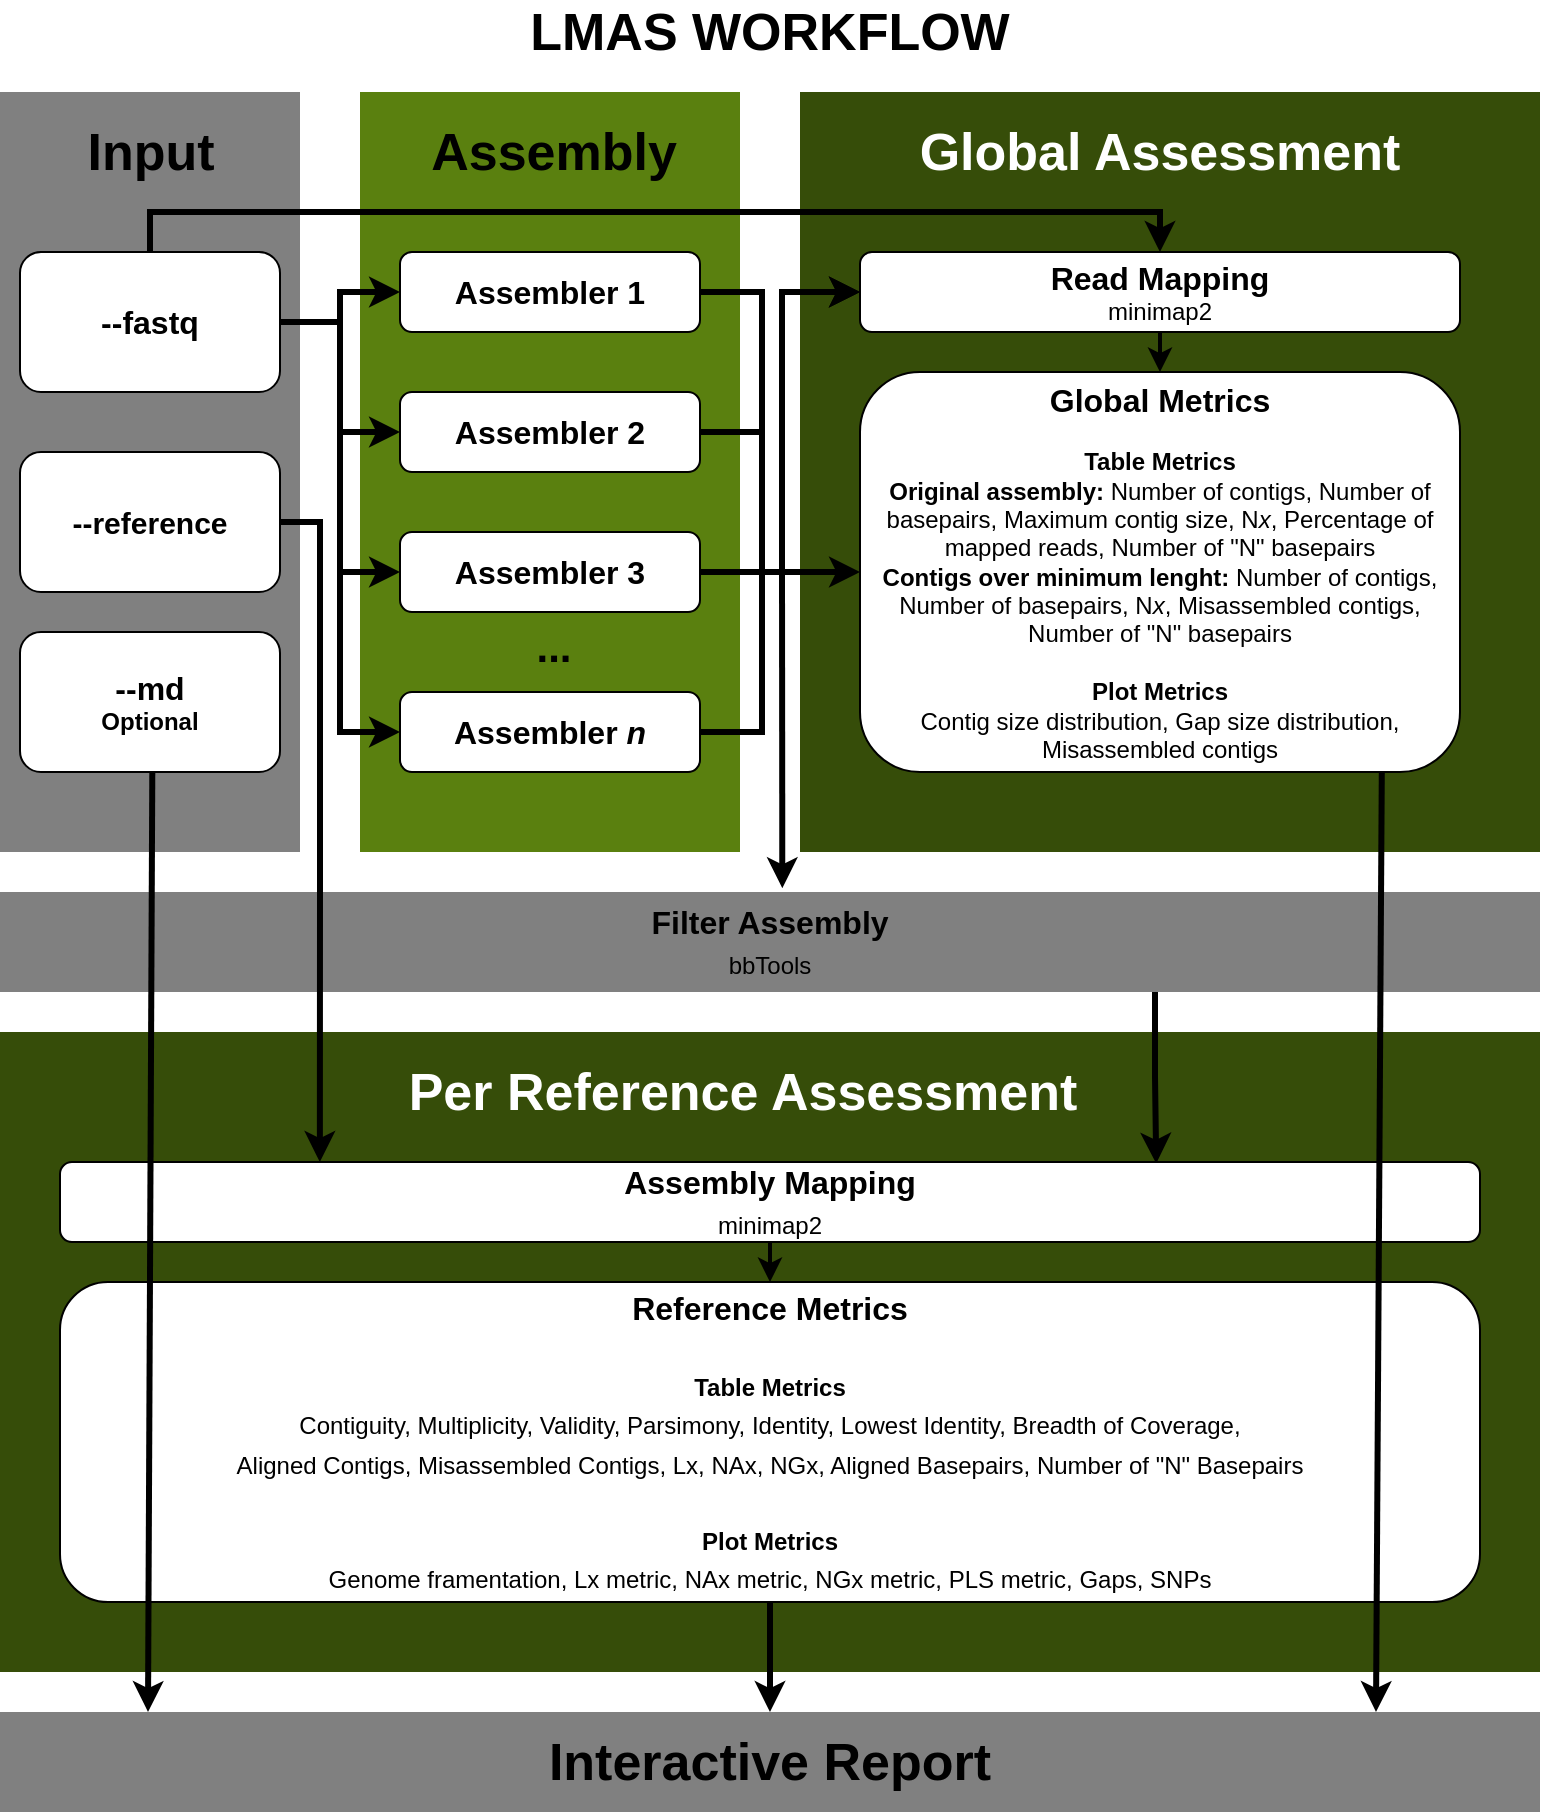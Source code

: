 <mxfile version="14.5.3" type="github">
  <diagram id="cn4aKhFlLtVEDiT3Zxqw" name="Page-1">
    <mxGraphModel dx="946" dy="646" grid="1" gridSize="10" guides="1" tooltips="1" connect="1" arrows="1" fold="1" page="1" pageScale="1" pageWidth="827" pageHeight="1169" math="0" shadow="0">
      <root>
        <mxCell id="0" />
        <mxCell id="1" parent="0" />
        <mxCell id="v2xlkt1o2UhCh4SSOTkN-1" value="" style="rounded=0;whiteSpace=wrap;html=1;fontSize=16;fontColor=#FFFFFF;fillColor=#364D09;strokeColor=none;" parent="1" vertex="1">
          <mxGeometry x="29" y="530" width="770" height="320" as="geometry" />
        </mxCell>
        <mxCell id="v2xlkt1o2UhCh4SSOTkN-2" value="LMAS WORKFLOW" style="text;html=1;strokeColor=none;fillColor=none;align=center;verticalAlign=middle;whiteSpace=wrap;rounded=0;fontSize=26;fontStyle=1" parent="1" vertex="1">
          <mxGeometry x="274" y="20" width="280" height="20" as="geometry" />
        </mxCell>
        <mxCell id="v2xlkt1o2UhCh4SSOTkN-3" value="" style="rounded=0;whiteSpace=wrap;html=1;fillColor=#808080;strokeColor=none;" parent="1" vertex="1">
          <mxGeometry x="29" y="60" width="150" height="380" as="geometry" />
        </mxCell>
        <mxCell id="v2xlkt1o2UhCh4SSOTkN-4" value="&lt;b&gt;&lt;font style=&quot;font-size: 26px&quot;&gt;Input&lt;/font&gt;&lt;/b&gt;" style="text;html=1;strokeColor=none;fillColor=none;align=center;verticalAlign=middle;whiteSpace=wrap;rounded=0;" parent="1" vertex="1">
          <mxGeometry x="58.5" y="80" width="91" height="20" as="geometry" />
        </mxCell>
        <mxCell id="v2xlkt1o2UhCh4SSOTkN-5" value="&lt;b style=&quot;font-size: 16px&quot;&gt;--fastq&lt;/b&gt;" style="rounded=1;whiteSpace=wrap;html=1;verticalAlign=middle;" parent="1" vertex="1">
          <mxGeometry x="39" y="140" width="130" height="70" as="geometry" />
        </mxCell>
        <mxCell id="v2xlkt1o2UhCh4SSOTkN-6" value="&lt;b style=&quot;font-size: 15px&quot;&gt;--reference&lt;/b&gt;&lt;b&gt;&lt;br&gt;&lt;/b&gt;" style="rounded=1;whiteSpace=wrap;html=1;" parent="1" vertex="1">
          <mxGeometry x="39" y="240" width="130" height="70" as="geometry" />
        </mxCell>
        <mxCell id="v2xlkt1o2UhCh4SSOTkN-7" value="&lt;b style=&quot;font-size: 16px&quot;&gt;--md&lt;/b&gt;&lt;i&gt;&lt;br&gt;&lt;/i&gt;&lt;b&gt;Optional&lt;br&gt;&lt;/b&gt;" style="rounded=1;whiteSpace=wrap;html=1;" parent="1" vertex="1">
          <mxGeometry x="39" y="330" width="130" height="70" as="geometry" />
        </mxCell>
        <mxCell id="v2xlkt1o2UhCh4SSOTkN-8" value="" style="rounded=0;whiteSpace=wrap;html=1;strokeColor=none;fillColor=#5A800F;" parent="1" vertex="1">
          <mxGeometry x="209" y="60" width="190" height="380" as="geometry" />
        </mxCell>
        <mxCell id="v2xlkt1o2UhCh4SSOTkN-9" value="&lt;b&gt;&lt;font style=&quot;font-size: 26px&quot;&gt;Assembly&lt;/font&gt;&lt;/b&gt;" style="text;html=1;strokeColor=none;fillColor=none;align=center;verticalAlign=middle;whiteSpace=wrap;rounded=0;" parent="1" vertex="1">
          <mxGeometry x="231" y="80" width="150" height="20" as="geometry" />
        </mxCell>
        <mxCell id="v2xlkt1o2UhCh4SSOTkN-10" value="&lt;font style=&quot;font-size: 16px&quot;&gt;&lt;b&gt;Assembler 1&lt;/b&gt;&lt;/font&gt;" style="rounded=1;whiteSpace=wrap;html=1;" parent="1" vertex="1">
          <mxGeometry x="229" y="140" width="150" height="40" as="geometry" />
        </mxCell>
        <mxCell id="WLxBFZOyIkuYbKjYsaWu-4" style="edgeStyle=orthogonalEdgeStyle;rounded=0;orthogonalLoop=1;jettySize=auto;html=1;exitX=1;exitY=0.5;exitDx=0;exitDy=0;endArrow=none;endFill=0;strokeColor=#000000;strokeWidth=3;fontColor=#FFFFFF;" edge="1" parent="1" source="v2xlkt1o2UhCh4SSOTkN-11">
          <mxGeometry relative="1" as="geometry">
            <mxPoint x="410" y="230" as="targetPoint" />
          </mxGeometry>
        </mxCell>
        <mxCell id="v2xlkt1o2UhCh4SSOTkN-11" value="&lt;font style=&quot;font-size: 16px&quot;&gt;&lt;b&gt;Assembler 2&lt;/b&gt;&lt;/font&gt;" style="rounded=1;whiteSpace=wrap;html=1;" parent="1" vertex="1">
          <mxGeometry x="229" y="210" width="150" height="40" as="geometry" />
        </mxCell>
        <mxCell id="v2xlkt1o2UhCh4SSOTkN-13" value="&lt;font style=&quot;font-size: 16px&quot;&gt;&lt;b&gt;Assembler &lt;i&gt;n&lt;/i&gt;&lt;/b&gt;&lt;/font&gt;" style="rounded=1;whiteSpace=wrap;html=1;" parent="1" vertex="1">
          <mxGeometry x="229" y="360" width="150" height="40" as="geometry" />
        </mxCell>
        <mxCell id="v2xlkt1o2UhCh4SSOTkN-14" value="..." style="text;html=1;strokeColor=none;fillColor=none;align=center;verticalAlign=middle;whiteSpace=wrap;rounded=0;fontSize=21;fontStyle=1" parent="1" vertex="1">
          <mxGeometry x="286" y="327" width="40" height="20" as="geometry" />
        </mxCell>
        <mxCell id="v2xlkt1o2UhCh4SSOTkN-15" value="" style="rounded=0;whiteSpace=wrap;html=1;fontSize=16;glass=0;strokeColor=none;fillColor=#364D09;" parent="1" vertex="1">
          <mxGeometry x="429" y="60" width="370" height="380" as="geometry" />
        </mxCell>
        <mxCell id="v2xlkt1o2UhCh4SSOTkN-16" value="&lt;b&gt;&lt;font style=&quot;font-size: 26px&quot;&gt;Global Assessment&lt;/font&gt;&lt;/b&gt;" style="text;html=1;strokeColor=none;fillColor=none;align=center;verticalAlign=middle;whiteSpace=wrap;rounded=0;fontColor=#FFFFFF;" parent="1" vertex="1">
          <mxGeometry x="469" y="80" width="280" height="20" as="geometry" />
        </mxCell>
        <mxCell id="v2xlkt1o2UhCh4SSOTkN-17" style="edgeStyle=orthogonalEdgeStyle;rounded=0;orthogonalLoop=1;jettySize=auto;html=1;exitX=0.5;exitY=1;exitDx=0;exitDy=0;entryX=0.5;entryY=0;entryDx=0;entryDy=0;fontSize=16;strokeWidth=2;" parent="1" source="v2xlkt1o2UhCh4SSOTkN-18" target="v2xlkt1o2UhCh4SSOTkN-22" edge="1">
          <mxGeometry relative="1" as="geometry" />
        </mxCell>
        <mxCell id="v2xlkt1o2UhCh4SSOTkN-18" value="&lt;font style=&quot;font-size: 16px&quot;&gt;&lt;b&gt;Read Mapping&lt;br&gt;&lt;/b&gt;&lt;/font&gt;&lt;font style=&quot;font-size: 12px&quot;&gt;minimap2&lt;br&gt;&lt;/font&gt;" style="rounded=1;whiteSpace=wrap;html=1;" parent="1" vertex="1">
          <mxGeometry x="459" y="140" width="300" height="40" as="geometry" />
        </mxCell>
        <mxCell id="v2xlkt1o2UhCh4SSOTkN-22" value="&lt;span style=&quot;font-weight: bold ; font-size: 16px&quot;&gt;Global Metrics&lt;br&gt;&lt;/span&gt;&lt;br&gt;&lt;b&gt;Table Metrics&lt;br&gt;&lt;/b&gt;&lt;font style=&quot;font-size: 12px&quot;&gt;&lt;b&gt;Original assembly:&lt;/b&gt; Number of contigs, Number of basepairs, Maximum contig size, N&lt;i&gt;x&lt;/i&gt;, Percentage of mapped reads, Number of &quot;N&quot; basepairs&lt;/font&gt;&lt;br&gt;&lt;font style=&quot;font-size: 12px&quot;&gt;&lt;span style=&quot;font-weight: bold&quot;&gt;Contigs over minimum lenght:&amp;nbsp;&lt;/span&gt;Number of contigs, Number of basepairs, N&lt;i&gt;x&lt;/i&gt;, Misassembled contigs, Number of &quot;N&quot; basepairs&lt;br&gt;&lt;br&gt;&lt;b&gt;Plot Metrics&lt;br&gt;&lt;/b&gt;Contig size distribution, Gap size distribution, Misassembled contigs&lt;/font&gt;&lt;font style=&quot;font-size: 12px&quot;&gt;&lt;br&gt;&lt;/font&gt;" style="rounded=1;whiteSpace=wrap;html=1;" parent="1" vertex="1">
          <mxGeometry x="459" y="200" width="300" height="200" as="geometry" />
        </mxCell>
        <mxCell id="v2xlkt1o2UhCh4SSOTkN-23" style="edgeStyle=orthogonalEdgeStyle;rounded=0;orthogonalLoop=1;jettySize=auto;html=1;exitX=0.75;exitY=1;exitDx=0;exitDy=0;entryX=0.772;entryY=0.02;entryDx=0;entryDy=0;entryPerimeter=0;fontSize=16;strokeWidth=3;" parent="1" source="v2xlkt1o2UhCh4SSOTkN-24" target="v2xlkt1o2UhCh4SSOTkN-28" edge="1">
          <mxGeometry relative="1" as="geometry" />
        </mxCell>
        <mxCell id="v2xlkt1o2UhCh4SSOTkN-24" value="&lt;b&gt;Filter Assembly&lt;/b&gt;&lt;br&gt;&lt;font style=&quot;font-size: 12px&quot;&gt;bbTools&lt;/font&gt;&lt;b&gt;&lt;br&gt;&lt;/b&gt;" style="rounded=0;whiteSpace=wrap;html=1;fontSize=16;fillColor=#808080;strokeColor=none;" parent="1" vertex="1">
          <mxGeometry x="29" y="460" width="770" height="50" as="geometry" />
        </mxCell>
        <mxCell id="v2xlkt1o2UhCh4SSOTkN-25" style="edgeStyle=orthogonalEdgeStyle;rounded=0;orthogonalLoop=1;jettySize=auto;html=1;exitX=0.5;exitY=1;exitDx=0;exitDy=0;strokeWidth=3;fontSize=16;" parent="1" source="v2xlkt1o2UhCh4SSOTkN-26" target="v2xlkt1o2UhCh4SSOTkN-39" edge="1">
          <mxGeometry relative="1" as="geometry" />
        </mxCell>
        <mxCell id="v2xlkt1o2UhCh4SSOTkN-26" value="&lt;span style=&quot;font-weight: bold&quot;&gt;Reference Metrics&lt;br&gt;&lt;/span&gt;&lt;br&gt;&lt;font style=&quot;font-size: 12px&quot;&gt;&lt;b&gt;Table Metrics&lt;br&gt;&lt;/b&gt;&lt;/font&gt;&lt;span style=&quot;font-size: 12px&quot;&gt;Contiguity, Multiplicity, Validity, Parsimony, Identity, Lowest Identity, Breadth of Coverage, &lt;br&gt;Aligned Contigs, Misassembled Contigs, Lx, NAx, NGx, Aligned Basepairs, Number of &quot;N&quot; Basepairs&lt;br&gt;&lt;/span&gt;&lt;br&gt;&lt;span style=&quot;font-size: 12px&quot;&gt;&lt;b&gt;Plot Metrics&lt;/b&gt;&lt;br&gt;Genome framentation, Lx metric, NAx metric, NGx metric, PLS metric, Gaps, SNPs&lt;/span&gt;&lt;font style=&quot;font-size: 12px&quot;&gt;&lt;br&gt;&lt;/font&gt;" style="rounded=1;whiteSpace=wrap;html=1;fontSize=16;" parent="1" vertex="1">
          <mxGeometry x="59" y="655" width="710" height="160" as="geometry" />
        </mxCell>
        <mxCell id="v2xlkt1o2UhCh4SSOTkN-27" style="edgeStyle=orthogonalEdgeStyle;rounded=0;orthogonalLoop=1;jettySize=auto;html=1;exitX=0.5;exitY=1;exitDx=0;exitDy=0;entryX=0.5;entryY=0;entryDx=0;entryDy=0;fontSize=16;strokeWidth=2;" parent="1" source="v2xlkt1o2UhCh4SSOTkN-28" target="v2xlkt1o2UhCh4SSOTkN-26" edge="1">
          <mxGeometry relative="1" as="geometry" />
        </mxCell>
        <mxCell id="v2xlkt1o2UhCh4SSOTkN-28" value="&lt;font&gt;&lt;b&gt;Assembly Mapping&lt;br&gt;&lt;/b&gt;&lt;/font&gt;&lt;font style=&quot;font-size: 12px&quot;&gt;minimap2&lt;/font&gt;&lt;b&gt;&lt;br&gt;&lt;/b&gt;" style="rounded=1;whiteSpace=wrap;html=1;fontSize=16;" parent="1" vertex="1">
          <mxGeometry x="59" y="595" width="710" height="40" as="geometry" />
        </mxCell>
        <mxCell id="v2xlkt1o2UhCh4SSOTkN-33" value="&lt;b&gt;&lt;font style=&quot;font-size: 26px&quot;&gt;Per Reference Assessment&lt;/font&gt;&lt;/b&gt;" style="text;html=1;strokeColor=none;fillColor=none;align=center;verticalAlign=middle;whiteSpace=wrap;rounded=0;fontColor=#FFFFFF;" parent="1" vertex="1">
          <mxGeometry x="229" y="550" width="343" height="20" as="geometry" />
        </mxCell>
        <mxCell id="v2xlkt1o2UhCh4SSOTkN-34" style="edgeStyle=orthogonalEdgeStyle;rounded=0;orthogonalLoop=1;jettySize=auto;html=1;exitX=1;exitY=0.5;exitDx=0;exitDy=0;fontSize=16;strokeWidth=3;entryX=0.183;entryY=0;entryDx=0;entryDy=0;entryPerimeter=0;" parent="1" source="v2xlkt1o2UhCh4SSOTkN-6" edge="1" target="v2xlkt1o2UhCh4SSOTkN-28">
          <mxGeometry relative="1" as="geometry">
            <mxPoint x="189" y="590" as="targetPoint" />
          </mxGeometry>
        </mxCell>
        <mxCell id="v2xlkt1o2UhCh4SSOTkN-35" style="edgeStyle=orthogonalEdgeStyle;rounded=0;orthogonalLoop=1;jettySize=auto;html=1;exitX=1;exitY=0.5;exitDx=0;exitDy=0;entryX=0;entryY=0.5;entryDx=0;entryDy=0;strokeWidth=3;fontSize=16;" parent="1" source="v2xlkt1o2UhCh4SSOTkN-5" target="v2xlkt1o2UhCh4SSOTkN-13" edge="1">
          <mxGeometry relative="1" as="geometry" />
        </mxCell>
        <mxCell id="v2xlkt1o2UhCh4SSOTkN-37" style="edgeStyle=orthogonalEdgeStyle;rounded=0;orthogonalLoop=1;jettySize=auto;html=1;exitX=1;exitY=0.5;exitDx=0;exitDy=0;entryX=0;entryY=0.5;entryDx=0;entryDy=0;strokeWidth=3;fontSize=16;" parent="1" source="v2xlkt1o2UhCh4SSOTkN-10" target="v2xlkt1o2UhCh4SSOTkN-18" edge="1">
          <mxGeometry relative="1" as="geometry">
            <Array as="points">
              <mxPoint x="410" y="160" />
              <mxPoint x="410" y="300" />
              <mxPoint x="420" y="300" />
              <mxPoint x="420" y="160" />
            </Array>
          </mxGeometry>
        </mxCell>
        <mxCell id="v2xlkt1o2UhCh4SSOTkN-39" value="&lt;b&gt;&lt;span style=&quot;font-size: 26px&quot;&gt;Interactive Report&lt;/span&gt;&lt;br&gt;&lt;/b&gt;" style="rounded=0;whiteSpace=wrap;html=1;fontSize=16;fillColor=#808080;strokeColor=none;" parent="1" vertex="1">
          <mxGeometry x="29" y="870" width="770" height="50" as="geometry" />
        </mxCell>
        <mxCell id="v2xlkt1o2UhCh4SSOTkN-40" value="" style="endArrow=classic;html=1;strokeWidth=3;fontSize=16;exitX=0.893;exitY=1.004;exitDx=0;exitDy=0;exitPerimeter=0;" parent="1" edge="1">
          <mxGeometry width="50" height="50" relative="1" as="geometry">
            <mxPoint x="719.9" y="400.0" as="sourcePoint" />
            <mxPoint x="717" y="870" as="targetPoint" />
          </mxGeometry>
        </mxCell>
        <mxCell id="v2xlkt1o2UhCh4SSOTkN-41" value="" style="endArrow=classic;html=1;strokeWidth=3;fontSize=16;exitX=0.893;exitY=1.004;exitDx=0;exitDy=0;exitPerimeter=0;" parent="1" edge="1">
          <mxGeometry width="50" height="50" relative="1" as="geometry">
            <mxPoint x="105.15" y="400.0" as="sourcePoint" />
            <mxPoint x="103" y="870" as="targetPoint" />
          </mxGeometry>
        </mxCell>
        <mxCell id="v2xlkt1o2UhCh4SSOTkN-42" style="edgeStyle=orthogonalEdgeStyle;rounded=0;orthogonalLoop=1;jettySize=auto;html=1;exitX=1;exitY=0.5;exitDx=0;exitDy=0;entryX=0;entryY=0.5;entryDx=0;entryDy=0;strokeWidth=3;fontSize=16;" parent="1" source="v2xlkt1o2UhCh4SSOTkN-13" target="v2xlkt1o2UhCh4SSOTkN-18" edge="1">
          <mxGeometry relative="1" as="geometry">
            <Array as="points">
              <mxPoint x="410" y="380" />
              <mxPoint x="410" y="300" />
              <mxPoint x="420" y="300" />
              <mxPoint x="420" y="160" />
            </Array>
          </mxGeometry>
        </mxCell>
        <mxCell id="v2xlkt1o2UhCh4SSOTkN-44" value="" style="endArrow=classic;html=1;strokeWidth=3;fontSize=16;entryX=0.508;entryY=-0.038;entryDx=0;entryDy=0;entryPerimeter=0;" parent="1" target="v2xlkt1o2UhCh4SSOTkN-24" edge="1">
          <mxGeometry width="50" height="50" relative="1" as="geometry">
            <mxPoint x="420" y="300" as="sourcePoint" />
            <mxPoint x="330" y="320" as="targetPoint" />
            <Array as="points" />
          </mxGeometry>
        </mxCell>
        <mxCell id="v2xlkt1o2UhCh4SSOTkN-47" style="edgeStyle=orthogonalEdgeStyle;rounded=0;orthogonalLoop=1;jettySize=auto;html=1;exitX=0.5;exitY=0;exitDx=0;exitDy=0;entryX=0.5;entryY=0;entryDx=0;entryDy=0;strokeWidth=3;fontSize=16;" parent="1" source="v2xlkt1o2UhCh4SSOTkN-5" target="v2xlkt1o2UhCh4SSOTkN-18" edge="1">
          <mxGeometry relative="1" as="geometry">
            <Array as="points">
              <mxPoint x="104" y="120" />
              <mxPoint x="609" y="120" />
            </Array>
          </mxGeometry>
        </mxCell>
        <mxCell id="WLxBFZOyIkuYbKjYsaWu-3" style="edgeStyle=orthogonalEdgeStyle;rounded=0;orthogonalLoop=1;jettySize=auto;html=1;exitX=1;exitY=0.5;exitDx=0;exitDy=0;strokeColor=#000000;strokeWidth=3;fontColor=#FFFFFF;endArrow=none;endFill=0;" edge="1" parent="1" source="v2xlkt1o2UhCh4SSOTkN-48">
          <mxGeometry relative="1" as="geometry">
            <mxPoint x="420" y="300" as="targetPoint" />
          </mxGeometry>
        </mxCell>
        <mxCell id="WLxBFZOyIkuYbKjYsaWu-5" style="edgeStyle=orthogonalEdgeStyle;rounded=0;orthogonalLoop=1;jettySize=auto;html=1;exitX=1;exitY=0.5;exitDx=0;exitDy=0;endArrow=classic;endFill=1;strokeColor=#000000;strokeWidth=3;fontColor=#FFFFFF;" edge="1" parent="1" source="v2xlkt1o2UhCh4SSOTkN-48" target="v2xlkt1o2UhCh4SSOTkN-22">
          <mxGeometry relative="1" as="geometry" />
        </mxCell>
        <mxCell id="v2xlkt1o2UhCh4SSOTkN-48" value="&lt;font style=&quot;font-size: 16px&quot;&gt;&lt;b&gt;Assembler 3&lt;/b&gt;&lt;/font&gt;" style="rounded=1;whiteSpace=wrap;html=1;" parent="1" vertex="1">
          <mxGeometry x="229" y="280" width="150" height="40" as="geometry" />
        </mxCell>
        <mxCell id="v2xlkt1o2UhCh4SSOTkN-49" style="edgeStyle=orthogonalEdgeStyle;rounded=0;orthogonalLoop=1;jettySize=auto;html=1;exitX=1;exitY=0.5;exitDx=0;exitDy=0;entryX=0;entryY=0.5;entryDx=0;entryDy=0;strokeWidth=3;" parent="1" source="v2xlkt1o2UhCh4SSOTkN-5" target="v2xlkt1o2UhCh4SSOTkN-48" edge="1">
          <mxGeometry relative="1" as="geometry" />
        </mxCell>
        <mxCell id="WLxBFZOyIkuYbKjYsaWu-1" style="edgeStyle=orthogonalEdgeStyle;rounded=0;orthogonalLoop=1;jettySize=auto;html=1;exitX=1;exitY=0.5;exitDx=0;exitDy=0;entryX=0;entryY=0.5;entryDx=0;entryDy=0;strokeColor=#000000;strokeWidth=3;" edge="1" parent="1" source="v2xlkt1o2UhCh4SSOTkN-5" target="v2xlkt1o2UhCh4SSOTkN-10">
          <mxGeometry relative="1" as="geometry" />
        </mxCell>
        <mxCell id="WLxBFZOyIkuYbKjYsaWu-2" style="edgeStyle=orthogonalEdgeStyle;rounded=0;orthogonalLoop=1;jettySize=auto;html=1;exitX=1;exitY=0.5;exitDx=0;exitDy=0;strokeColor=#000000;strokeWidth=3;" edge="1" parent="1" source="v2xlkt1o2UhCh4SSOTkN-5" target="v2xlkt1o2UhCh4SSOTkN-11">
          <mxGeometry relative="1" as="geometry" />
        </mxCell>
      </root>
    </mxGraphModel>
  </diagram>
</mxfile>
